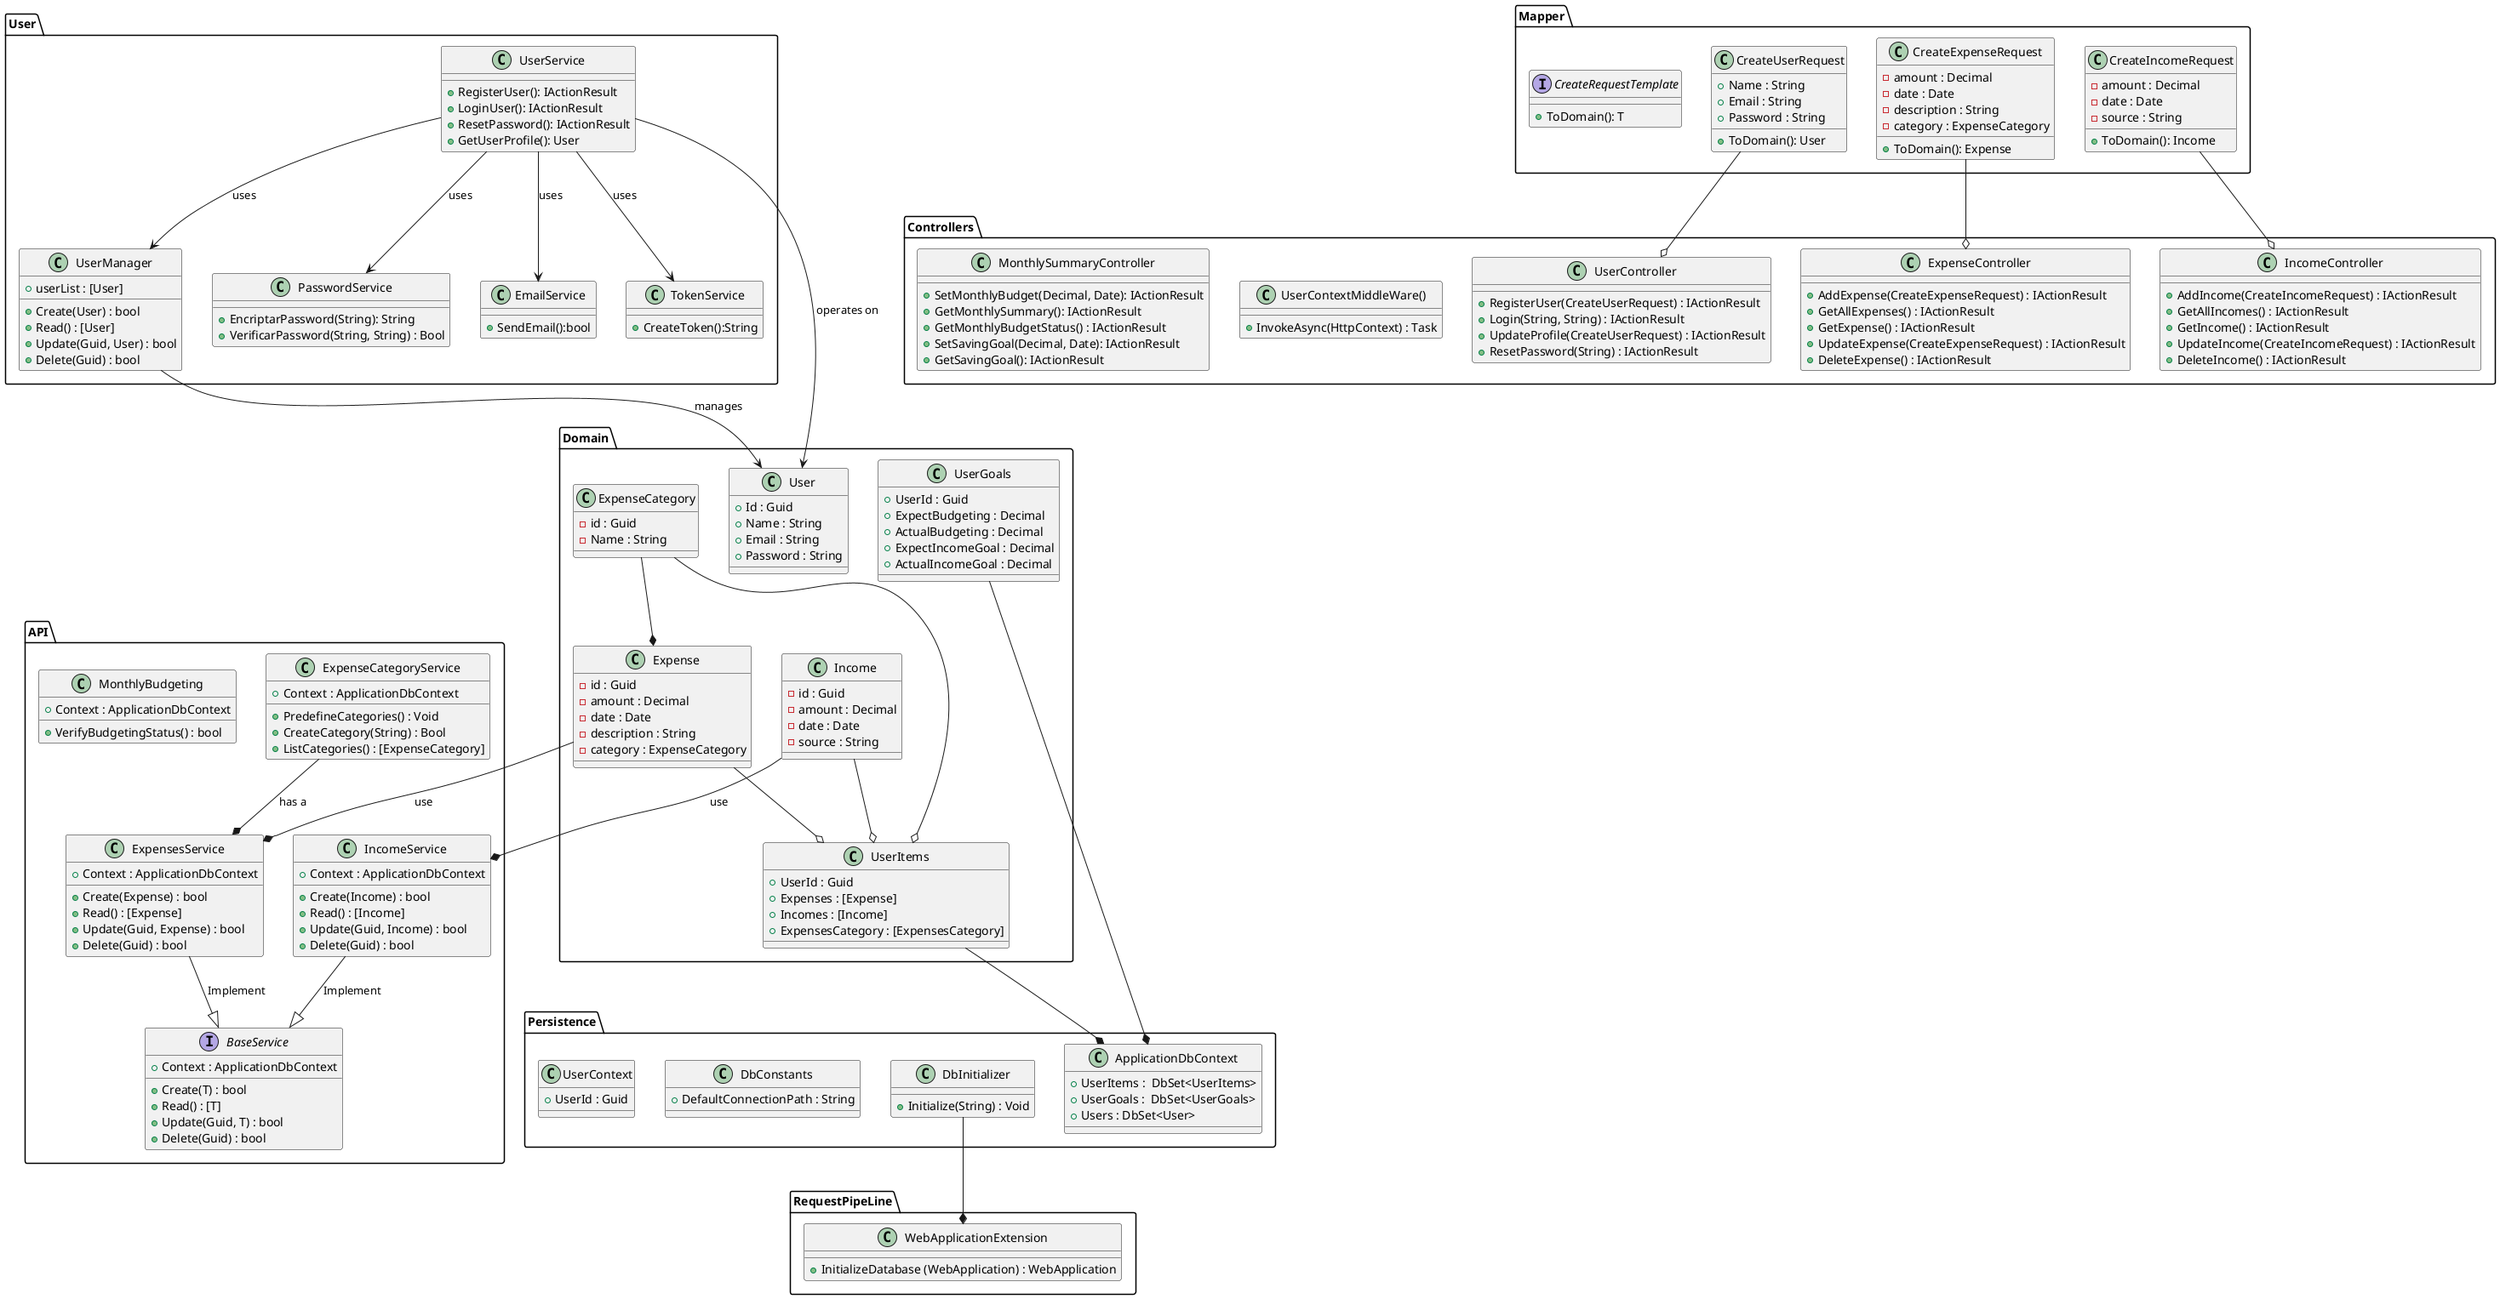 @startuml ExpenseTracker

  Domain.UserItems --* Persistence.ApplicationDbContext
  Domain.UserGoals --* Persistence.ApplicationDbContext
  Persistence.DbInitializer --* RequestPipeLine.WebApplicationExtension
  Domain.Expense --* API.ExpensesService : use
  Domain.Income --* API.IncomeService  : use
  User.UserManager --> Domain.User : manages 
  User.UserService --> Domain.User : operates on
  Mapper.CreateUserRequest --o Controllers.UserController
  Mapper.CreateExpenseRequest --o Controllers.ExpenseController
  Mapper.CreateIncomeRequest --o Controllers.IncomeController
  
package "Domain" {
  class Expense {
   - id : Guid
   - amount : Decimal
   - date : Date 
   - description : String
   - category : ExpenseCategory
  }
  
  class ExpenseCategory {
   - id : Guid
   - Name : String
  }
  
  class Income {
   - id : Guid
   - amount : Decimal
   - date : Date 
   - source : String
  }
  
  class UserItems {
    + UserId : Guid
    + Expenses : [Expense]
    + Incomes : [Income] 
    + ExpensesCategory : [ExpensesCategory]
  }
  
  class UserGoals {
    + UserId : Guid 
    + ExpectBudgeting : Decimal
    + ActualBudgeting : Decimal
    + ExpectIncomeGoal : Decimal
    + ActualIncomeGoal : Decimal
  }
  
  class User {
    + Id : Guid
    + Name : String 
    + Email : String 
    + Password : String 
  }
  
  
  ExpenseCategory --* Expense
  Expense --o UserItems
  ExpenseCategory --o UserItems
  Income --o UserItems
}  
  
  
package "Mapper" {

  interface CreateRequestTemplate {
    + ToDomain(): T 
  }

  class CreateExpenseRequest {
   - amount : Decimal
   - date : Date 
   - description : String
   - category : ExpenseCategory
   + ToDomain(): Expense
  } 
  
  class CreateIncomeRequest {
   - amount : Decimal
   - date : Date 
   - source : String
   + ToDomain(): Income
  }
  
  class CreateUserRequest {
    + Name : String 
    + Email : String 
    + Password : String 
    + ToDomain(): User 
  }
  
}

package "API" {
  
  interface BaseService {
    + Context : ApplicationDbContext
    + Create(T) : bool
    + Read() : [T]
    + Update(Guid, T) : bool
    + Delete(Guid) : bool
  }
  
  class ExpensesService {
    + Context : ApplicationDbContext
    + Create(Expense) : bool
    + Read() : [Expense]
    + Update(Guid, Expense) : bool
    + Delete(Guid) : bool
  }
  
  class IncomeService {
    + Context : ApplicationDbContext
    + Create(Income) : bool
    + Read() : [Income]
    + Update(Guid, Income) : bool
    + Delete(Guid) : bool
  }
  
  class ExpenseCategoryService {
    + Context : ApplicationDbContext
    + PredefineCategories() : Void 
    + CreateCategory(String) : Bool
    + ListCategories() : [ExpenseCategory]
  }

  
  class MonthlyBudgeting {
    + Context : ApplicationDbContext
    + VerifyBudgetingStatus() : bool
  }
  
  
  ExpenseCategoryService --* ExpensesService : has a
  ExpensesService --|> BaseService  : Implement
  IncomeService --|> BaseService  : Implement
  
}

package "User" {
  
  
  class UserManager {
    + userList : [User]
    + Create(User) : bool
    + Read() : [User]
    + Update(Guid, User) : bool
    + Delete(Guid) : bool
  }

  class UserService { 
  + RegisterUser(): IActionResult 
  + LoginUser(): IActionResult 
  + ResetPassword(): IActionResult 
  + GetUserProfile(): User
   }

  
  class PasswordService {
    + EncriptarPassword(String): String
    + VerificarPassword(String, String) : Bool
  }

  class EmailService{
        +SendEmail():bool
  }
  class TokenService{
     +CreateToken():String
  }

  
  UserService --> UserManager : uses 
  UserService --> PasswordService : uses
  UserService --> TokenService : uses
  UserService --> EmailService : uses
  
}

package "Persistence" {
  
  class DbInitializer {
    + Initialize(String) : Void
  }
  
  class DbConstants {
    + DefaultConnectionPath : String 
  }
  
  class UserContext {
    + UserId : Guid
  }
  
  class ApplicationDbContext {
    + UserItems :  DbSet<UserItems>
    + UserGoals :  DbSet<UserGoals>
    + Users : DbSet<User>
  }
  
}

package "RequestPipeLine" {
  class WebApplicationExtension {
    + InitializeDatabase (WebApplication) : WebApplication
  }
}


package "Controllers" {

  class UserContextMiddleWare() {
    + InvokeAsync(HttpContext) : Task 
  }

  class ExpenseController {
    + AddExpense(CreateExpenseRequest) : IActionResult
    + GetAllExpenses() : IActionResult
    + GetExpense() : IActionResult
    + UpdateExpense(CreateExpenseRequest) : IActionResult
    + DeleteExpense() : IActionResult
  }
  
  class IncomeController {
    + AddIncome(CreateIncomeRequest) : IActionResult
    + GetAllIncomes() : IActionResult
    + GetIncome() : IActionResult
    + UpdateIncome(CreateIncomeRequest) : IActionResult
    + DeleteIncome() : IActionResult
  }
  
  class UserController {
    + RegisterUser(CreateUserRequest) : IActionResult
    + Login(String, String) : IActionResult
    + UpdateProfile(CreateUserRequest) : IActionResult
    + ResetPassword(String) : IActionResult
  }
  
  class MonthlySummaryController {
    + SetMonthlyBudget(Decimal, Date): IActionResult
    + GetMonthlySummary(): IActionResult
    + GetMonthlyBudgetStatus() : IActionResult
    + SetSavingGoal(Decimal, Date): IActionResult
    + GetSavingGoal(): IActionResult
  }
}
@enduml

